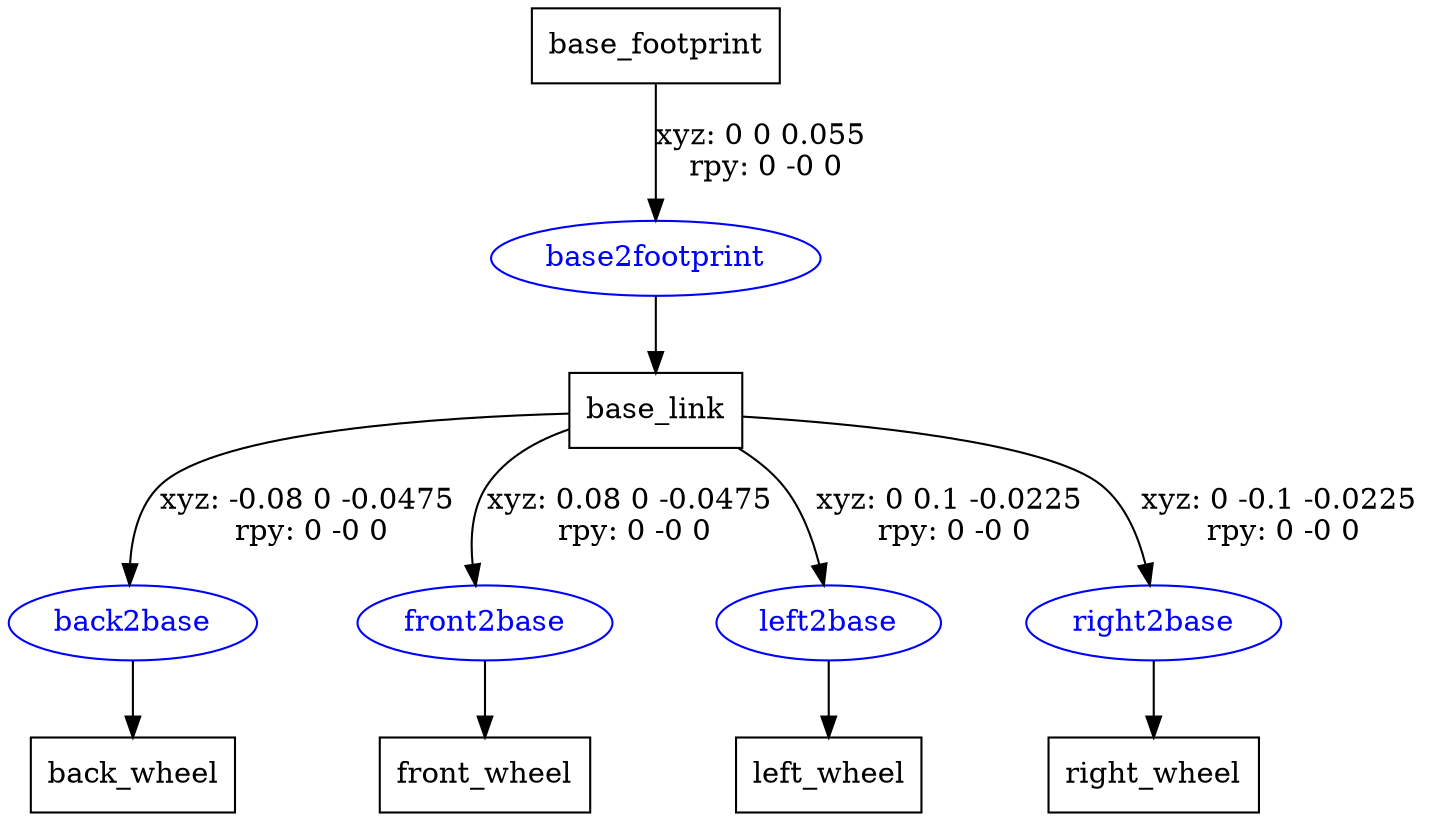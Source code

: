 digraph G {
node [shape=box];
"base_footprint" [label="base_footprint"];
"base_link" [label="base_link"];
"back_wheel" [label="back_wheel"];
"front_wheel" [label="front_wheel"];
"left_wheel" [label="left_wheel"];
"right_wheel" [label="right_wheel"];
node [shape=ellipse, color=blue, fontcolor=blue];
"base_footprint" -> "base2footprint" [label="xyz: 0 0 0.055 \nrpy: 0 -0 0"]
"base2footprint" -> "base_link"
"base_link" -> "back2base" [label="xyz: -0.08 0 -0.0475 \nrpy: 0 -0 0"]
"back2base" -> "back_wheel"
"base_link" -> "front2base" [label="xyz: 0.08 0 -0.0475 \nrpy: 0 -0 0"]
"front2base" -> "front_wheel"
"base_link" -> "left2base" [label="xyz: 0 0.1 -0.0225 \nrpy: 0 -0 0"]
"left2base" -> "left_wheel"
"base_link" -> "right2base" [label="xyz: 0 -0.1 -0.0225 \nrpy: 0 -0 0"]
"right2base" -> "right_wheel"
}

